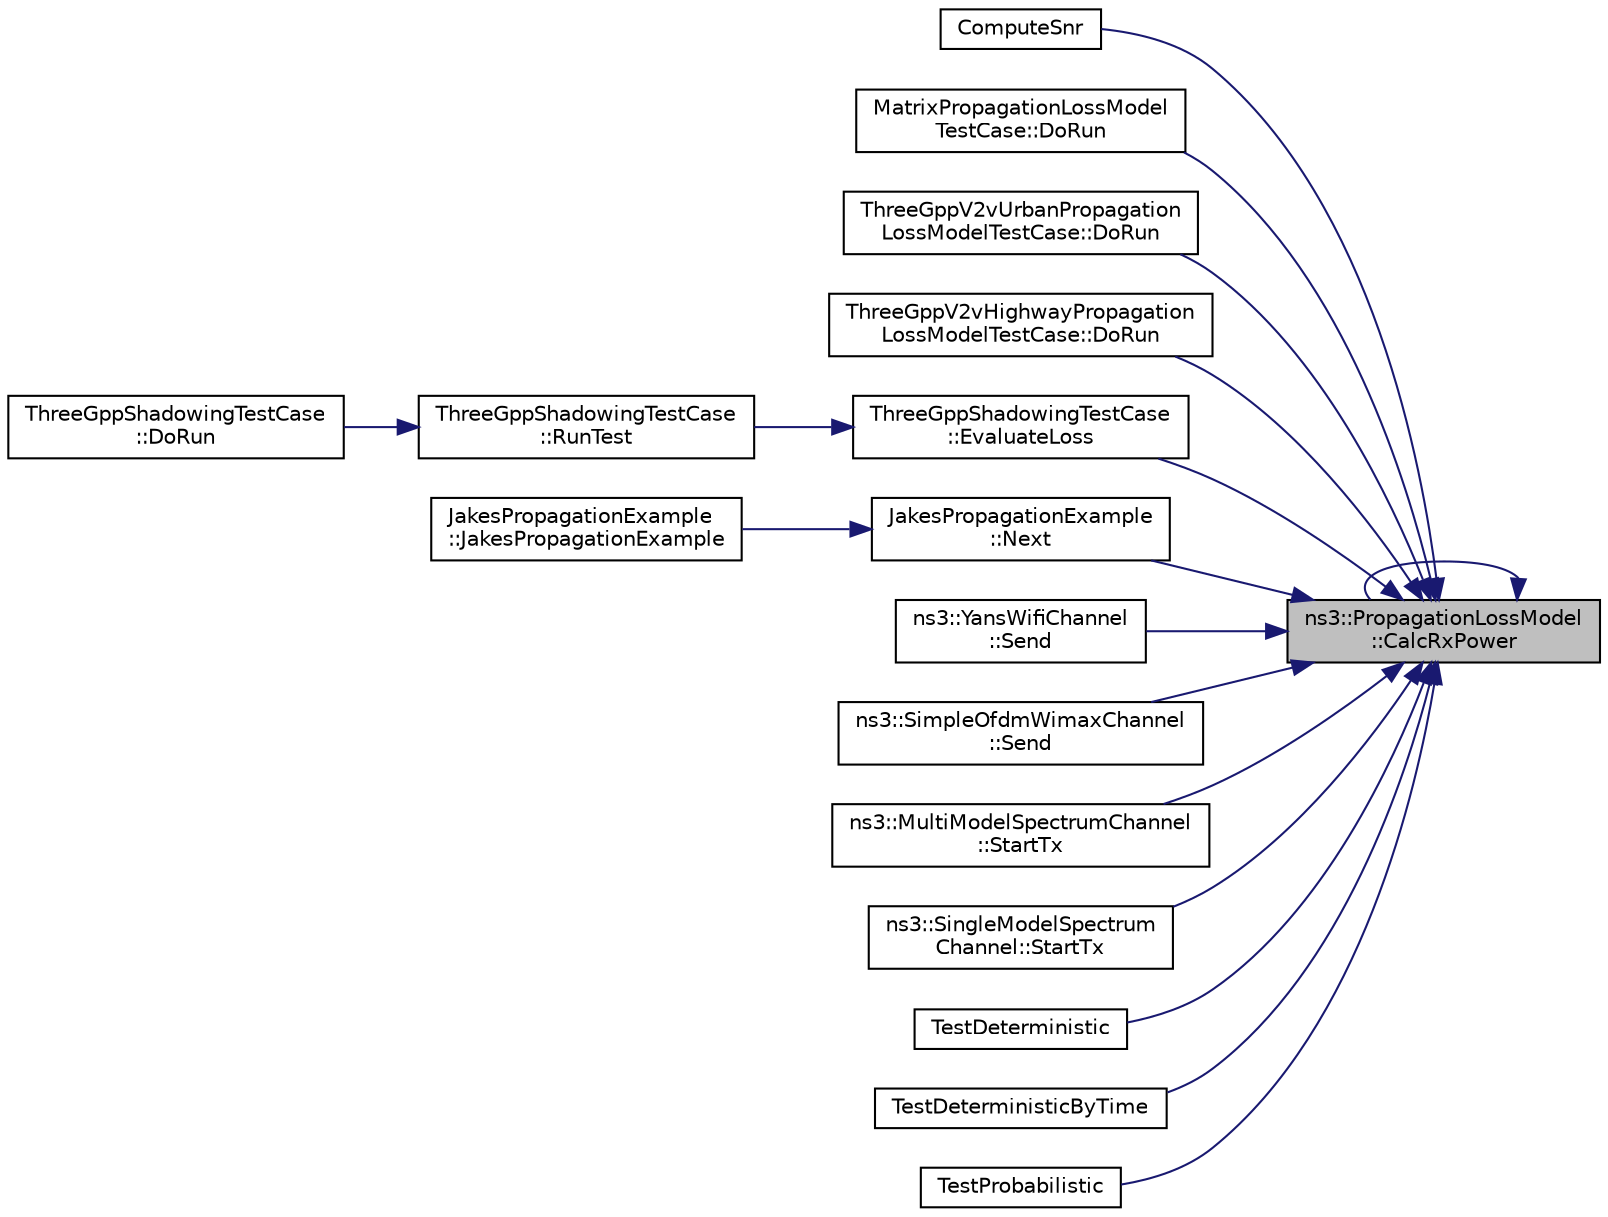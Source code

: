 digraph "ns3::PropagationLossModel::CalcRxPower"
{
 // LATEX_PDF_SIZE
  edge [fontname="Helvetica",fontsize="10",labelfontname="Helvetica",labelfontsize="10"];
  node [fontname="Helvetica",fontsize="10",shape=record];
  rankdir="RL";
  Node1 [label="ns3::PropagationLossModel\l::CalcRxPower",height=0.2,width=0.4,color="black", fillcolor="grey75", style="filled", fontcolor="black",tooltip="Returns the Rx Power taking into account all the PropagationLossModel(s) chained to the current one."];
  Node1 -> Node1 [dir="back",color="midnightblue",fontsize="10",style="solid",fontname="Helvetica"];
  Node1 -> Node2 [dir="back",color="midnightblue",fontsize="10",style="solid",fontname="Helvetica"];
  Node2 [label="ComputeSnr",height=0.2,width=0.4,color="black", fillcolor="white", style="filled",URL="$three-gpp-v2v-channel-example_8cc.html#af299d2795bf43412a3164aa0a461127f",tooltip="Compute the average SNR."];
  Node1 -> Node3 [dir="back",color="midnightblue",fontsize="10",style="solid",fontname="Helvetica"];
  Node3 [label="MatrixPropagationLossModel\lTestCase::DoRun",height=0.2,width=0.4,color="black", fillcolor="white", style="filled",URL="$class_matrix_propagation_loss_model_test_case.html#a31340c08bcf36d34a1734784cd376ae3",tooltip="Implementation to actually run this TestCase."];
  Node1 -> Node4 [dir="back",color="midnightblue",fontsize="10",style="solid",fontname="Helvetica"];
  Node4 [label="ThreeGppV2vUrbanPropagation\lLossModelTestCase::DoRun",height=0.2,width=0.4,color="black", fillcolor="white", style="filled",URL="$class_three_gpp_v2v_urban_propagation_loss_model_test_case.html#affde3e2153502acdac434e169d7399f8",tooltip="Build the simulation scenario and run the tests."];
  Node1 -> Node5 [dir="back",color="midnightblue",fontsize="10",style="solid",fontname="Helvetica"];
  Node5 [label="ThreeGppV2vHighwayPropagation\lLossModelTestCase::DoRun",height=0.2,width=0.4,color="black", fillcolor="white", style="filled",URL="$class_three_gpp_v2v_highway_propagation_loss_model_test_case.html#a1a427594242f97fc5a7bebce9fe1b8bd",tooltip="Build the simulation scenario and run the tests."];
  Node1 -> Node6 [dir="back",color="midnightblue",fontsize="10",style="solid",fontname="Helvetica"];
  Node6 [label="ThreeGppShadowingTestCase\l::EvaluateLoss",height=0.2,width=0.4,color="black", fillcolor="white", style="filled",URL="$class_three_gpp_shadowing_test_case.html#a41d078a66156fb2bfe5b7aa8ff02042b",tooltip="Compute the propagation loss."];
  Node6 -> Node7 [dir="back",color="midnightblue",fontsize="10",style="solid",fontname="Helvetica"];
  Node7 [label="ThreeGppShadowingTestCase\l::RunTest",height=0.2,width=0.4,color="black", fillcolor="white", style="filled",URL="$class_three_gpp_shadowing_test_case.html#aca35b24cf1e8b577cdc973153e828b99",tooltip="Run the experiment."];
  Node7 -> Node8 [dir="back",color="midnightblue",fontsize="10",style="solid",fontname="Helvetica"];
  Node8 [label="ThreeGppShadowingTestCase\l::DoRun",height=0.2,width=0.4,color="black", fillcolor="white", style="filled",URL="$class_three_gpp_shadowing_test_case.html#a84cee9c85c74aeff5f51621a393d48c6",tooltip="Implementation to actually run this TestCase."];
  Node1 -> Node9 [dir="back",color="midnightblue",fontsize="10",style="solid",fontname="Helvetica"];
  Node9 [label="JakesPropagationExample\l::Next",height=0.2,width=0.4,color="black", fillcolor="white", style="filled",URL="$class_jakes_propagation_example.html#a36fd2bb995aace95f298c53ca25a7c32",tooltip="Next function."];
  Node9 -> Node10 [dir="back",color="midnightblue",fontsize="10",style="solid",fontname="Helvetica"];
  Node10 [label="JakesPropagationExample\l::JakesPropagationExample",height=0.2,width=0.4,color="black", fillcolor="white", style="filled",URL="$class_jakes_propagation_example.html#aecb2c5ae4d1b8545fdf9d4cf92365a0e",tooltip=" "];
  Node1 -> Node11 [dir="back",color="midnightblue",fontsize="10",style="solid",fontname="Helvetica"];
  Node11 [label="ns3::YansWifiChannel\l::Send",height=0.2,width=0.4,color="black", fillcolor="white", style="filled",URL="$classns3_1_1_yans_wifi_channel.html#a5e0c886d0ca17defddafe6edcc2288ea",tooltip=" "];
  Node1 -> Node12 [dir="back",color="midnightblue",fontsize="10",style="solid",fontname="Helvetica"];
  Node12 [label="ns3::SimpleOfdmWimaxChannel\l::Send",height=0.2,width=0.4,color="black", fillcolor="white", style="filled",URL="$classns3_1_1_simple_ofdm_wimax_channel.html#ac056bb3c46b4ecc56b4fe32fefd79bc6",tooltip="Sends a dummy fec block to all connected physical devices."];
  Node1 -> Node13 [dir="back",color="midnightblue",fontsize="10",style="solid",fontname="Helvetica"];
  Node13 [label="ns3::MultiModelSpectrumChannel\l::StartTx",height=0.2,width=0.4,color="black", fillcolor="white", style="filled",URL="$classns3_1_1_multi_model_spectrum_channel.html#ab5b8cfe54c081f858014b133d026ed26",tooltip="Used by attached PHY instances to transmit signals on the channel."];
  Node1 -> Node14 [dir="back",color="midnightblue",fontsize="10",style="solid",fontname="Helvetica"];
  Node14 [label="ns3::SingleModelSpectrum\lChannel::StartTx",height=0.2,width=0.4,color="black", fillcolor="white", style="filled",URL="$classns3_1_1_single_model_spectrum_channel.html#a4288a4e2399b6257fcba2634f54a2256",tooltip="Used by attached PHY instances to transmit signals on the channel."];
  Node1 -> Node15 [dir="back",color="midnightblue",fontsize="10",style="solid",fontname="Helvetica"];
  Node15 [label="TestDeterministic",height=0.2,width=0.4,color="black", fillcolor="white", style="filled",URL="$main-propagation-loss_8cc.html#a4e5137292d7c72e9726190680c642e7d",tooltip=" "];
  Node1 -> Node16 [dir="back",color="midnightblue",fontsize="10",style="solid",fontname="Helvetica"];
  Node16 [label="TestDeterministicByTime",height=0.2,width=0.4,color="black", fillcolor="white", style="filled",URL="$main-propagation-loss_8cc.html#a093207d9d8a33b2bfc987434a52eeecc",tooltip=" "];
  Node1 -> Node17 [dir="back",color="midnightblue",fontsize="10",style="solid",fontname="Helvetica"];
  Node17 [label="TestProbabilistic",height=0.2,width=0.4,color="black", fillcolor="white", style="filled",URL="$main-propagation-loss_8cc.html#a2c280e21b5e273cca8f71b0f167e034f",tooltip=" "];
}
